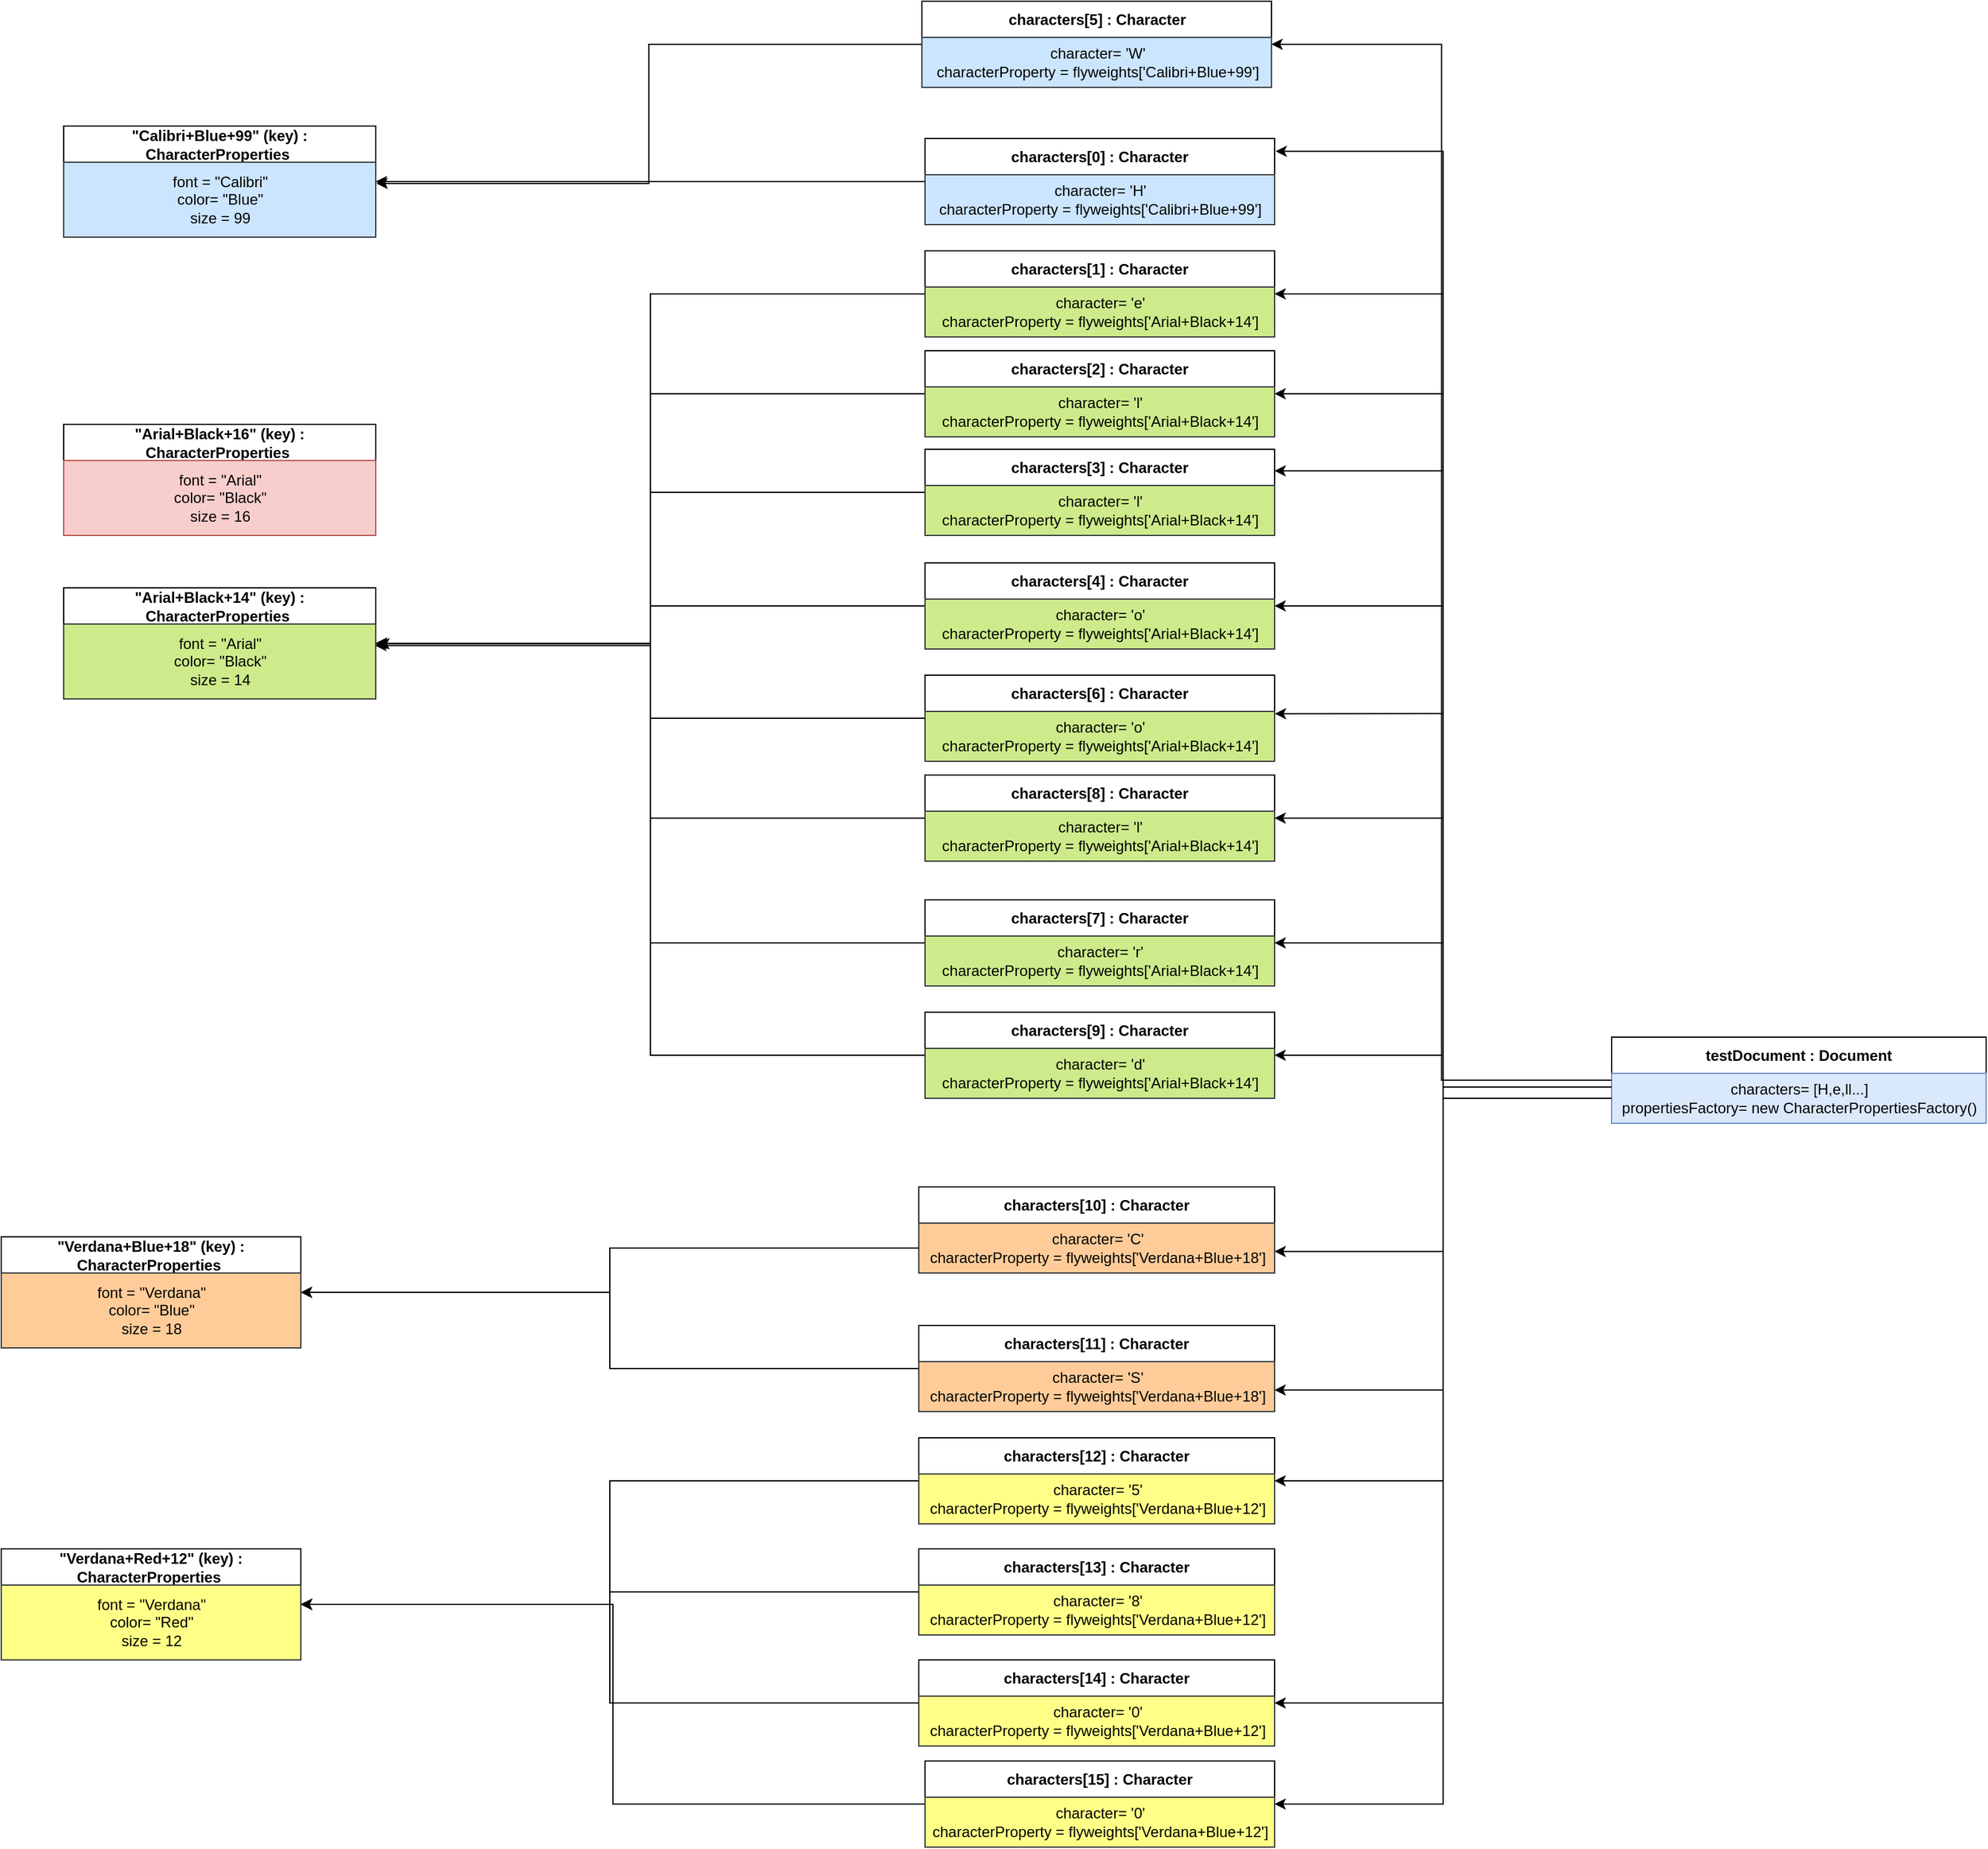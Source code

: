 <mxfile version="24.3.1" type="device">
  <diagram name="Page-1" id="xLCk5NJZpGxzQVCu6BOC">
    <mxGraphModel dx="1050" dy="1630" grid="1" gridSize="10" guides="1" tooltips="1" connect="1" arrows="1" fold="1" page="1" pageScale="1" pageWidth="850" pageHeight="1100" math="0" shadow="0">
      <root>
        <mxCell id="0" />
        <mxCell id="1" parent="0" />
        <mxCell id="_1GHirhnAOrZHXONJtAr-3" value="&quot;Arial+Black+16&quot; (key) : CharacterProperties&amp;nbsp;" style="swimlane;fontStyle=1;align=center;verticalAlign=middle;childLayout=stackLayout;horizontal=1;startSize=29;horizontalStack=0;resizeParent=1;resizeParentMax=0;resizeLast=0;collapsible=0;marginBottom=0;html=1;whiteSpace=wrap;" parent="1" vertex="1">
          <mxGeometry x="80" y="219" width="250" height="89" as="geometry" />
        </mxCell>
        <mxCell id="_1GHirhnAOrZHXONJtAr-6" value="font = &quot;Arial&quot;&lt;br&gt;color= &quot;Black&quot;&lt;br&gt;size = 16" style="text;html=1;align=center;verticalAlign=middle;resizable=0;points=[];autosize=1;fillColor=#f8cecc;strokeColor=#b85450;" parent="_1GHirhnAOrZHXONJtAr-3" vertex="1">
          <mxGeometry y="29" width="250" height="60" as="geometry" />
        </mxCell>
        <mxCell id="_1GHirhnAOrZHXONJtAr-10" value="&quot;Arial+Black+14&quot; (key) : CharacterProperties&amp;nbsp;" style="swimlane;fontStyle=1;align=center;verticalAlign=middle;childLayout=stackLayout;horizontal=1;startSize=29;horizontalStack=0;resizeParent=1;resizeParentMax=0;resizeLast=0;collapsible=0;marginBottom=0;html=1;whiteSpace=wrap;" parent="1" vertex="1">
          <mxGeometry x="80" y="350" width="250" height="89" as="geometry" />
        </mxCell>
        <mxCell id="_1GHirhnAOrZHXONJtAr-11" value="font = &quot;Arial&quot;&lt;br&gt;color= &quot;Black&quot;&lt;br&gt;size = 14" style="text;html=1;align=center;verticalAlign=middle;resizable=0;points=[];autosize=1;fillColor=#cdeb8b;strokeColor=#36393d;" parent="_1GHirhnAOrZHXONJtAr-10" vertex="1">
          <mxGeometry y="29" width="250" height="60" as="geometry" />
        </mxCell>
        <mxCell id="_1GHirhnAOrZHXONJtAr-22" value="&quot;Verdana+Blue+18&quot; (key) : CharacterProperties&amp;nbsp;" style="swimlane;fontStyle=1;align=center;verticalAlign=middle;childLayout=stackLayout;horizontal=1;startSize=29;horizontalStack=0;resizeParent=1;resizeParentMax=0;resizeLast=0;collapsible=0;marginBottom=0;html=1;whiteSpace=wrap;" parent="1" vertex="1">
          <mxGeometry x="30" y="870" width="240" height="89" as="geometry" />
        </mxCell>
        <mxCell id="_1GHirhnAOrZHXONJtAr-23" value="font = &quot;Verdana&quot;&lt;br&gt;color= &quot;Blue&quot;&lt;br&gt;size = 18" style="text;html=1;align=center;verticalAlign=middle;resizable=0;points=[];autosize=1;fillColor=#ffcc99;strokeColor=#36393d;" parent="_1GHirhnAOrZHXONJtAr-22" vertex="1">
          <mxGeometry y="29" width="240" height="60" as="geometry" />
        </mxCell>
        <mxCell id="_1GHirhnAOrZHXONJtAr-27" value="&quot;Verdana+Red+12&quot; (key) : CharacterProperties&amp;nbsp;" style="swimlane;fontStyle=1;align=center;verticalAlign=middle;childLayout=stackLayout;horizontal=1;startSize=29;horizontalStack=0;resizeParent=1;resizeParentMax=0;resizeLast=0;collapsible=0;marginBottom=0;html=1;whiteSpace=wrap;" parent="1" vertex="1">
          <mxGeometry x="30" y="1120" width="240" height="89" as="geometry" />
        </mxCell>
        <mxCell id="_1GHirhnAOrZHXONJtAr-28" value="font = &quot;Verdana&quot;&lt;br&gt;color= &quot;Red&quot;&lt;br&gt;size = 12" style="text;html=1;align=center;verticalAlign=middle;resizable=0;points=[];autosize=1;fillColor=#ffff88;strokeColor=#36393d;" parent="_1GHirhnAOrZHXONJtAr-27" vertex="1">
          <mxGeometry y="29" width="240" height="60" as="geometry" />
        </mxCell>
        <mxCell id="_1GHirhnAOrZHXONJtAr-148" style="edgeStyle=orthogonalEdgeStyle;rounded=0;orthogonalLoop=1;jettySize=auto;html=1;exitX=0;exitY=0.5;exitDx=0;exitDy=0;entryX=1;entryY=0.5;entryDx=0;entryDy=0;" parent="1" source="_1GHirhnAOrZHXONJtAr-34" target="_1GHirhnAOrZHXONJtAr-146" edge="1">
          <mxGeometry relative="1" as="geometry">
            <mxPoint x="350" y="130" as="targetPoint" />
          </mxGeometry>
        </mxCell>
        <mxCell id="_1GHirhnAOrZHXONJtAr-34" value="characters[0] : Character" style="swimlane;fontStyle=1;align=center;verticalAlign=middle;childLayout=stackLayout;horizontal=1;startSize=29;horizontalStack=0;resizeParent=1;resizeParentMax=0;resizeLast=0;collapsible=0;marginBottom=0;html=1;whiteSpace=wrap;" parent="1" vertex="1">
          <mxGeometry x="770" y="-10" width="280" height="69" as="geometry" />
        </mxCell>
        <mxCell id="_1GHirhnAOrZHXONJtAr-35" value="character= &#39;H&#39;&lt;br&gt;characterProperty =&amp;nbsp;flyweights[&#39;Calibri+Blue+99&#39;]" style="text;html=1;align=center;verticalAlign=middle;resizable=0;points=[];autosize=1;fillColor=#cce5ff;strokeColor=#36393d;" parent="_1GHirhnAOrZHXONJtAr-34" vertex="1">
          <mxGeometry y="29" width="280" height="40" as="geometry" />
        </mxCell>
        <mxCell id="_1GHirhnAOrZHXONJtAr-136" style="edgeStyle=orthogonalEdgeStyle;rounded=0;orthogonalLoop=1;jettySize=auto;html=1;entryX=1;entryY=0.5;entryDx=0;entryDy=0;" parent="1" source="_1GHirhnAOrZHXONJtAr-36" target="_1GHirhnAOrZHXONJtAr-10" edge="1">
          <mxGeometry relative="1" as="geometry" />
        </mxCell>
        <mxCell id="_1GHirhnAOrZHXONJtAr-36" value="characters[1] : Character" style="swimlane;fontStyle=1;align=center;verticalAlign=middle;childLayout=stackLayout;horizontal=1;startSize=29;horizontalStack=0;resizeParent=1;resizeParentMax=0;resizeLast=0;collapsible=0;marginBottom=0;html=1;whiteSpace=wrap;" parent="1" vertex="1">
          <mxGeometry x="770" y="80" width="280" height="69" as="geometry" />
        </mxCell>
        <mxCell id="_1GHirhnAOrZHXONJtAr-37" value="character= &#39;e&#39;&lt;br&gt;characterProperty =&amp;nbsp;flyweights[&#39;Arial+Black+14&#39;]" style="text;html=1;align=center;verticalAlign=middle;resizable=0;points=[];autosize=1;fillColor=#cdeb8b;strokeColor=#36393d;" parent="_1GHirhnAOrZHXONJtAr-36" vertex="1">
          <mxGeometry y="29" width="280" height="40" as="geometry" />
        </mxCell>
        <mxCell id="_1GHirhnAOrZHXONJtAr-137" style="edgeStyle=orthogonalEdgeStyle;rounded=0;orthogonalLoop=1;jettySize=auto;html=1;entryX=1;entryY=0.5;entryDx=0;entryDy=0;" parent="1" source="_1GHirhnAOrZHXONJtAr-38" target="_1GHirhnAOrZHXONJtAr-10" edge="1">
          <mxGeometry relative="1" as="geometry" />
        </mxCell>
        <mxCell id="_1GHirhnAOrZHXONJtAr-38" value="characters[2] : Character" style="swimlane;fontStyle=1;align=center;verticalAlign=middle;childLayout=stackLayout;horizontal=1;startSize=29;horizontalStack=0;resizeParent=1;resizeParentMax=0;resizeLast=0;collapsible=0;marginBottom=0;html=1;whiteSpace=wrap;" parent="1" vertex="1">
          <mxGeometry x="770" y="160" width="280" height="69" as="geometry" />
        </mxCell>
        <mxCell id="_1GHirhnAOrZHXONJtAr-39" value="character= &#39;l&#39;&lt;br&gt;characterProperty =&amp;nbsp;flyweights[&#39;Arial+Black+14&#39;]" style="text;html=1;align=center;verticalAlign=middle;resizable=0;points=[];autosize=1;fillColor=#cdeb8b;strokeColor=#36393d;" parent="_1GHirhnAOrZHXONJtAr-38" vertex="1">
          <mxGeometry y="29" width="280" height="40" as="geometry" />
        </mxCell>
        <mxCell id="_1GHirhnAOrZHXONJtAr-138" style="edgeStyle=orthogonalEdgeStyle;rounded=0;orthogonalLoop=1;jettySize=auto;html=1;entryX=0.998;entryY=0.287;entryDx=0;entryDy=0;entryPerimeter=0;" parent="1" source="_1GHirhnAOrZHXONJtAr-40" target="_1GHirhnAOrZHXONJtAr-11" edge="1">
          <mxGeometry relative="1" as="geometry" />
        </mxCell>
        <mxCell id="_1GHirhnAOrZHXONJtAr-40" value="characters[3] : Character" style="swimlane;fontStyle=1;align=center;verticalAlign=middle;childLayout=stackLayout;horizontal=1;startSize=29;horizontalStack=0;resizeParent=1;resizeParentMax=0;resizeLast=0;collapsible=0;marginBottom=0;html=1;whiteSpace=wrap;" parent="1" vertex="1">
          <mxGeometry x="770" y="239" width="280" height="69" as="geometry" />
        </mxCell>
        <mxCell id="_1GHirhnAOrZHXONJtAr-41" value="character= &#39;l&#39;&lt;br&gt;characterProperty =&amp;nbsp;flyweights[&#39;Arial+Black+14&#39;]" style="text;html=1;align=center;verticalAlign=middle;resizable=0;points=[];autosize=1;fillColor=#cdeb8b;strokeColor=#36393d;" parent="_1GHirhnAOrZHXONJtAr-40" vertex="1">
          <mxGeometry y="29" width="280" height="40" as="geometry" />
        </mxCell>
        <mxCell id="_1GHirhnAOrZHXONJtAr-141" style="edgeStyle=orthogonalEdgeStyle;rounded=0;orthogonalLoop=1;jettySize=auto;html=1;entryX=1;entryY=0.5;entryDx=0;entryDy=0;" parent="1" source="_1GHirhnAOrZHXONJtAr-43" target="_1GHirhnAOrZHXONJtAr-10" edge="1">
          <mxGeometry relative="1" as="geometry" />
        </mxCell>
        <mxCell id="_1GHirhnAOrZHXONJtAr-43" value="characters[4] : Character" style="swimlane;fontStyle=1;align=center;verticalAlign=middle;childLayout=stackLayout;horizontal=1;startSize=29;horizontalStack=0;resizeParent=1;resizeParentMax=0;resizeLast=0;collapsible=0;marginBottom=0;html=1;whiteSpace=wrap;" parent="1" vertex="1">
          <mxGeometry x="770" y="330" width="280" height="69" as="geometry" />
        </mxCell>
        <mxCell id="_1GHirhnAOrZHXONJtAr-44" value="character= &#39;o&#39;&lt;br&gt;characterProperty =&amp;nbsp;flyweights[&#39;Arial+Black+14&#39;]" style="text;html=1;align=center;verticalAlign=middle;resizable=0;points=[];autosize=1;fillColor=#cdeb8b;strokeColor=#36393d;" parent="_1GHirhnAOrZHXONJtAr-43" vertex="1">
          <mxGeometry y="29" width="280" height="40" as="geometry" />
        </mxCell>
        <mxCell id="_1GHirhnAOrZHXONJtAr-135" style="edgeStyle=orthogonalEdgeStyle;rounded=0;orthogonalLoop=1;jettySize=auto;html=1;entryX=1.002;entryY=0.284;entryDx=0;entryDy=0;entryPerimeter=0;" parent="1" source="_1GHirhnAOrZHXONJtAr-46" target="_1GHirhnAOrZHXONJtAr-147" edge="1">
          <mxGeometry relative="1" as="geometry">
            <mxPoint x="340" y="140" as="targetPoint" />
          </mxGeometry>
        </mxCell>
        <mxCell id="_1GHirhnAOrZHXONJtAr-46" value="characters[5] : Character" style="swimlane;fontStyle=1;align=center;verticalAlign=middle;childLayout=stackLayout;horizontal=1;startSize=29;horizontalStack=0;resizeParent=1;resizeParentMax=0;resizeLast=0;collapsible=0;marginBottom=0;html=1;whiteSpace=wrap;" parent="1" vertex="1">
          <mxGeometry x="767.5" y="-120" width="280" height="69" as="geometry" />
        </mxCell>
        <mxCell id="_1GHirhnAOrZHXONJtAr-47" value="character= &#39;W&#39;&lt;br&gt;characterProperty =&amp;nbsp;flyweights[&#39;Calibri+Blue+99&#39;]" style="text;html=1;align=center;verticalAlign=middle;resizable=0;points=[];autosize=1;fillColor=#cce5ff;strokeColor=#36393d;" parent="_1GHirhnAOrZHXONJtAr-46" vertex="1">
          <mxGeometry y="29" width="280" height="40" as="geometry" />
        </mxCell>
        <mxCell id="_1GHirhnAOrZHXONJtAr-49" value="characters[6] : Character" style="swimlane;fontStyle=1;align=center;verticalAlign=middle;childLayout=stackLayout;horizontal=1;startSize=29;horizontalStack=0;resizeParent=1;resizeParentMax=0;resizeLast=0;collapsible=0;marginBottom=0;html=1;whiteSpace=wrap;" parent="1" vertex="1">
          <mxGeometry x="770" y="420" width="280" height="69" as="geometry" />
        </mxCell>
        <mxCell id="_1GHirhnAOrZHXONJtAr-50" value="character= &#39;o&#39;&lt;br&gt;characterProperty =&amp;nbsp;flyweights[&#39;Arial+Black+14&#39;]" style="text;html=1;align=center;verticalAlign=middle;resizable=0;points=[];autosize=1;fillColor=#cdeb8b;strokeColor=#36393d;" parent="_1GHirhnAOrZHXONJtAr-49" vertex="1">
          <mxGeometry y="29" width="280" height="40" as="geometry" />
        </mxCell>
        <mxCell id="kpd9LWhA9OYj3ZhRl94p-16" style="edgeStyle=orthogonalEdgeStyle;rounded=0;orthogonalLoop=1;jettySize=auto;html=1;entryX=1;entryY=0.5;entryDx=0;entryDy=0;" parent="1" source="_1GHirhnAOrZHXONJtAr-51" target="_1GHirhnAOrZHXONJtAr-10" edge="1">
          <mxGeometry relative="1" as="geometry" />
        </mxCell>
        <mxCell id="_1GHirhnAOrZHXONJtAr-51" value="characters[7] : Character" style="swimlane;fontStyle=1;align=center;verticalAlign=middle;childLayout=stackLayout;horizontal=1;startSize=29;horizontalStack=0;resizeParent=1;resizeParentMax=0;resizeLast=0;collapsible=0;marginBottom=0;html=1;whiteSpace=wrap;" parent="1" vertex="1">
          <mxGeometry x="770" y="600" width="280" height="69" as="geometry" />
        </mxCell>
        <mxCell id="_1GHirhnAOrZHXONJtAr-52" value="character= &#39;r&#39;&lt;br&gt;characterProperty =&amp;nbsp;flyweights[&#39;Arial+Black+14&#39;]" style="text;html=1;align=center;verticalAlign=middle;resizable=0;points=[];autosize=1;fillColor=#cdeb8b;strokeColor=#36393d;" parent="_1GHirhnAOrZHXONJtAr-51" vertex="1">
          <mxGeometry y="29" width="280" height="40" as="geometry" />
        </mxCell>
        <mxCell id="kpd9LWhA9OYj3ZhRl94p-14" style="edgeStyle=orthogonalEdgeStyle;rounded=0;orthogonalLoop=1;jettySize=auto;html=1;entryX=1;entryY=0.5;entryDx=0;entryDy=0;" parent="1" source="_1GHirhnAOrZHXONJtAr-55" target="_1GHirhnAOrZHXONJtAr-10" edge="1">
          <mxGeometry relative="1" as="geometry" />
        </mxCell>
        <mxCell id="_1GHirhnAOrZHXONJtAr-55" value="characters[9] : Character" style="swimlane;fontStyle=1;align=center;verticalAlign=middle;childLayout=stackLayout;horizontal=1;startSize=29;horizontalStack=0;resizeParent=1;resizeParentMax=0;resizeLast=0;collapsible=0;marginBottom=0;html=1;whiteSpace=wrap;" parent="1" vertex="1">
          <mxGeometry x="770" y="690" width="280" height="69" as="geometry" />
        </mxCell>
        <mxCell id="_1GHirhnAOrZHXONJtAr-56" value="character= &#39;d&#39;&lt;br&gt;characterProperty =&amp;nbsp;flyweights[&#39;Arial+Black+14&#39;]" style="text;html=1;align=center;verticalAlign=middle;resizable=0;points=[];autosize=1;fillColor=#cdeb8b;strokeColor=#36393d;" parent="_1GHirhnAOrZHXONJtAr-55" vertex="1">
          <mxGeometry y="29" width="280" height="40" as="geometry" />
        </mxCell>
        <mxCell id="_1GHirhnAOrZHXONJtAr-57" value="characters[10] : Character" style="swimlane;fontStyle=1;align=center;verticalAlign=middle;childLayout=stackLayout;horizontal=1;startSize=29;horizontalStack=0;resizeParent=1;resizeParentMax=0;resizeLast=0;collapsible=0;marginBottom=0;html=1;whiteSpace=wrap;" parent="1" vertex="1">
          <mxGeometry x="765" y="830" width="285" height="69" as="geometry" />
        </mxCell>
        <mxCell id="_1GHirhnAOrZHXONJtAr-58" value="character= &#39;C&#39;&lt;br&gt;characterProperty =&amp;nbsp;flyweights[&#39;Verdana+Blue+18&#39;]" style="text;html=1;align=center;verticalAlign=middle;resizable=0;points=[];autosize=1;fillColor=#ffcc99;strokeColor=#36393d;" parent="_1GHirhnAOrZHXONJtAr-57" vertex="1">
          <mxGeometry y="29" width="285" height="40" as="geometry" />
        </mxCell>
        <mxCell id="_1GHirhnAOrZHXONJtAr-132" style="edgeStyle=orthogonalEdgeStyle;rounded=0;orthogonalLoop=1;jettySize=auto;html=1;entryX=1;entryY=0.5;entryDx=0;entryDy=0;" parent="1" source="_1GHirhnAOrZHXONJtAr-59" target="_1GHirhnAOrZHXONJtAr-22" edge="1">
          <mxGeometry relative="1" as="geometry" />
        </mxCell>
        <mxCell id="_1GHirhnAOrZHXONJtAr-59" value="characters[11] : Character" style="swimlane;fontStyle=1;align=center;verticalAlign=middle;childLayout=stackLayout;horizontal=1;startSize=29;horizontalStack=0;resizeParent=1;resizeParentMax=0;resizeLast=0;collapsible=0;marginBottom=0;html=1;whiteSpace=wrap;" parent="1" vertex="1">
          <mxGeometry x="765" y="941" width="285" height="69" as="geometry" />
        </mxCell>
        <mxCell id="_1GHirhnAOrZHXONJtAr-60" value="character= &#39;S&#39;&lt;br&gt;characterProperty =&amp;nbsp;flyweights[&#39;Verdana+Blue+18&#39;]" style="text;html=1;align=center;verticalAlign=middle;resizable=0;points=[];autosize=1;fillColor=#ffcc99;strokeColor=#36393d;" parent="_1GHirhnAOrZHXONJtAr-59" vertex="1">
          <mxGeometry y="29" width="285" height="40" as="geometry" />
        </mxCell>
        <mxCell id="_1GHirhnAOrZHXONJtAr-128" style="edgeStyle=orthogonalEdgeStyle;rounded=0;orthogonalLoop=1;jettySize=auto;html=1;entryX=1;entryY=0.5;entryDx=0;entryDy=0;" parent="1" source="_1GHirhnAOrZHXONJtAr-61" target="_1GHirhnAOrZHXONJtAr-27" edge="1">
          <mxGeometry relative="1" as="geometry" />
        </mxCell>
        <mxCell id="_1GHirhnAOrZHXONJtAr-61" value="characters[12] : Character" style="swimlane;fontStyle=1;align=center;verticalAlign=middle;childLayout=stackLayout;horizontal=1;startSize=29;horizontalStack=0;resizeParent=1;resizeParentMax=0;resizeLast=0;collapsible=0;marginBottom=0;html=1;whiteSpace=wrap;" parent="1" vertex="1">
          <mxGeometry x="765" y="1031" width="285" height="69" as="geometry" />
        </mxCell>
        <mxCell id="_1GHirhnAOrZHXONJtAr-62" value="character= &#39;5&#39;&lt;br&gt;characterProperty =&amp;nbsp;flyweights[&#39;Verdana+Blue+12&#39;]" style="text;html=1;align=center;verticalAlign=middle;resizable=0;points=[];autosize=1;fillColor=#ffff88;strokeColor=#36393d;" parent="_1GHirhnAOrZHXONJtAr-61" vertex="1">
          <mxGeometry y="29" width="285" height="40" as="geometry" />
        </mxCell>
        <mxCell id="_1GHirhnAOrZHXONJtAr-129" style="edgeStyle=orthogonalEdgeStyle;rounded=0;orthogonalLoop=1;jettySize=auto;html=1;exitX=0;exitY=0.5;exitDx=0;exitDy=0;entryX=1;entryY=0.5;entryDx=0;entryDy=0;" parent="1" source="_1GHirhnAOrZHXONJtAr-63" target="_1GHirhnAOrZHXONJtAr-27" edge="1">
          <mxGeometry relative="1" as="geometry" />
        </mxCell>
        <mxCell id="_1GHirhnAOrZHXONJtAr-63" value="characters[13] : Character" style="swimlane;fontStyle=1;align=center;verticalAlign=middle;childLayout=stackLayout;horizontal=1;startSize=29;horizontalStack=0;resizeParent=1;resizeParentMax=0;resizeLast=0;collapsible=0;marginBottom=0;html=1;whiteSpace=wrap;" parent="1" vertex="1">
          <mxGeometry x="765" y="1120" width="285" height="69" as="geometry" />
        </mxCell>
        <mxCell id="_1GHirhnAOrZHXONJtAr-64" value="character= &#39;8&#39;&lt;br&gt;characterProperty =&amp;nbsp;flyweights[&#39;Verdana+Blue+12&#39;]" style="text;html=1;align=center;verticalAlign=middle;resizable=0;points=[];autosize=1;fillColor=#ffff88;strokeColor=#36393d;" parent="_1GHirhnAOrZHXONJtAr-63" vertex="1">
          <mxGeometry y="29" width="285" height="40" as="geometry" />
        </mxCell>
        <mxCell id="_1GHirhnAOrZHXONJtAr-130" style="edgeStyle=orthogonalEdgeStyle;rounded=0;orthogonalLoop=1;jettySize=auto;html=1;entryX=1;entryY=0.5;entryDx=0;entryDy=0;" parent="1" source="_1GHirhnAOrZHXONJtAr-65" target="_1GHirhnAOrZHXONJtAr-27" edge="1">
          <mxGeometry relative="1" as="geometry" />
        </mxCell>
        <mxCell id="_1GHirhnAOrZHXONJtAr-65" value="characters[14] : Character" style="swimlane;fontStyle=1;align=center;verticalAlign=middle;childLayout=stackLayout;horizontal=1;startSize=29;horizontalStack=0;resizeParent=1;resizeParentMax=0;resizeLast=0;collapsible=0;marginBottom=0;html=1;whiteSpace=wrap;" parent="1" vertex="1">
          <mxGeometry x="765" y="1209" width="285" height="69" as="geometry" />
        </mxCell>
        <mxCell id="_1GHirhnAOrZHXONJtAr-66" value="character= &#39;0&#39;&lt;br&gt;characterProperty =&amp;nbsp;flyweights[&#39;Verdana+Blue+12&#39;]" style="text;html=1;align=center;verticalAlign=middle;resizable=0;points=[];autosize=1;fillColor=#ffff88;strokeColor=#36393d;" parent="_1GHirhnAOrZHXONJtAr-65" vertex="1">
          <mxGeometry y="29" width="285" height="40" as="geometry" />
        </mxCell>
        <mxCell id="_1GHirhnAOrZHXONJtAr-131" style="edgeStyle=orthogonalEdgeStyle;rounded=0;orthogonalLoop=1;jettySize=auto;html=1;entryX=1;entryY=0.5;entryDx=0;entryDy=0;" parent="1" source="_1GHirhnAOrZHXONJtAr-67" target="_1GHirhnAOrZHXONJtAr-27" edge="1">
          <mxGeometry relative="1" as="geometry" />
        </mxCell>
        <mxCell id="_1GHirhnAOrZHXONJtAr-67" value="characters[15] : Character" style="swimlane;fontStyle=1;align=center;verticalAlign=middle;childLayout=stackLayout;horizontal=1;startSize=29;horizontalStack=0;resizeParent=1;resizeParentMax=0;resizeLast=0;collapsible=0;marginBottom=0;html=1;whiteSpace=wrap;" parent="1" vertex="1">
          <mxGeometry x="770" y="1290" width="280" height="69" as="geometry" />
        </mxCell>
        <mxCell id="_1GHirhnAOrZHXONJtAr-68" value="character= &#39;0&#39;&lt;br&gt;characterProperty =&amp;nbsp;flyweights[&#39;Verdana+Blue+12&#39;]" style="text;html=1;align=center;verticalAlign=middle;resizable=0;points=[];autosize=1;fillColor=#ffff88;strokeColor=#36393d;" parent="_1GHirhnAOrZHXONJtAr-67" vertex="1">
          <mxGeometry y="29" width="280" height="40" as="geometry" />
        </mxCell>
        <mxCell id="_1GHirhnAOrZHXONJtAr-139" style="edgeStyle=orthogonalEdgeStyle;rounded=0;orthogonalLoop=1;jettySize=auto;html=1;entryX=1;entryY=0.5;entryDx=0;entryDy=0;" parent="1" source="_1GHirhnAOrZHXONJtAr-83" target="_1GHirhnAOrZHXONJtAr-10" edge="1">
          <mxGeometry relative="1" as="geometry" />
        </mxCell>
        <mxCell id="_1GHirhnAOrZHXONJtAr-83" value="characters[8] : Character" style="swimlane;fontStyle=1;align=center;verticalAlign=middle;childLayout=stackLayout;horizontal=1;startSize=29;horizontalStack=0;resizeParent=1;resizeParentMax=0;resizeLast=0;collapsible=0;marginBottom=0;html=1;whiteSpace=wrap;" parent="1" vertex="1">
          <mxGeometry x="770" y="500" width="280" height="69" as="geometry" />
        </mxCell>
        <mxCell id="_1GHirhnAOrZHXONJtAr-84" value="character= &#39;l&#39;&lt;br&gt;characterProperty =&amp;nbsp;flyweights[&#39;Arial+Black+14&#39;]" style="text;html=1;align=center;verticalAlign=middle;resizable=0;points=[];autosize=1;fillColor=#cdeb8b;strokeColor=#36393d;" parent="_1GHirhnAOrZHXONJtAr-83" vertex="1">
          <mxGeometry y="29" width="280" height="40" as="geometry" />
        </mxCell>
        <mxCell id="_1GHirhnAOrZHXONJtAr-109" style="edgeStyle=orthogonalEdgeStyle;rounded=0;orthogonalLoop=1;jettySize=auto;html=1;entryX=1;entryY=0.5;entryDx=0;entryDy=0;" parent="1" source="_1GHirhnAOrZHXONJtAr-98" target="_1GHirhnAOrZHXONJtAr-46" edge="1">
          <mxGeometry relative="1" as="geometry" />
        </mxCell>
        <mxCell id="_1GHirhnAOrZHXONJtAr-110" style="edgeStyle=orthogonalEdgeStyle;rounded=0;orthogonalLoop=1;jettySize=auto;html=1;entryX=1;entryY=0.5;entryDx=0;entryDy=0;" parent="1" source="_1GHirhnAOrZHXONJtAr-98" target="_1GHirhnAOrZHXONJtAr-51" edge="1">
          <mxGeometry relative="1" as="geometry" />
        </mxCell>
        <mxCell id="_1GHirhnAOrZHXONJtAr-112" style="edgeStyle=orthogonalEdgeStyle;rounded=0;orthogonalLoop=1;jettySize=auto;html=1;entryX=1;entryY=0.75;entryDx=0;entryDy=0;" parent="1" source="_1GHirhnAOrZHXONJtAr-98" target="_1GHirhnAOrZHXONJtAr-57" edge="1">
          <mxGeometry relative="1" as="geometry" />
        </mxCell>
        <mxCell id="_1GHirhnAOrZHXONJtAr-113" style="edgeStyle=orthogonalEdgeStyle;rounded=0;orthogonalLoop=1;jettySize=auto;html=1;entryX=1;entryY=0.75;entryDx=0;entryDy=0;" parent="1" source="_1GHirhnAOrZHXONJtAr-98" target="_1GHirhnAOrZHXONJtAr-59" edge="1">
          <mxGeometry relative="1" as="geometry" />
        </mxCell>
        <mxCell id="_1GHirhnAOrZHXONJtAr-114" style="edgeStyle=orthogonalEdgeStyle;rounded=0;orthogonalLoop=1;jettySize=auto;html=1;entryX=1;entryY=0.5;entryDx=0;entryDy=0;" parent="1" source="_1GHirhnAOrZHXONJtAr-98" target="_1GHirhnAOrZHXONJtAr-61" edge="1">
          <mxGeometry relative="1" as="geometry" />
        </mxCell>
        <mxCell id="_1GHirhnAOrZHXONJtAr-116" style="edgeStyle=orthogonalEdgeStyle;rounded=0;orthogonalLoop=1;jettySize=auto;html=1;entryX=1;entryY=0.5;entryDx=0;entryDy=0;" parent="1" source="_1GHirhnAOrZHXONJtAr-98" target="_1GHirhnAOrZHXONJtAr-65" edge="1">
          <mxGeometry relative="1" as="geometry" />
        </mxCell>
        <mxCell id="_1GHirhnAOrZHXONJtAr-120" style="edgeStyle=orthogonalEdgeStyle;rounded=0;orthogonalLoop=1;jettySize=auto;html=1;entryX=1;entryY=0.25;entryDx=0;entryDy=0;" parent="1" source="_1GHirhnAOrZHXONJtAr-98" target="_1GHirhnAOrZHXONJtAr-40" edge="1">
          <mxGeometry relative="1" as="geometry" />
        </mxCell>
        <mxCell id="_1GHirhnAOrZHXONJtAr-122" style="edgeStyle=orthogonalEdgeStyle;rounded=0;orthogonalLoop=1;jettySize=auto;html=1;entryX=1;entryY=0.5;entryDx=0;entryDy=0;" parent="1" source="_1GHirhnAOrZHXONJtAr-98" target="_1GHirhnAOrZHXONJtAr-83" edge="1">
          <mxGeometry relative="1" as="geometry" />
        </mxCell>
        <mxCell id="_1GHirhnAOrZHXONJtAr-123" style="edgeStyle=orthogonalEdgeStyle;rounded=0;orthogonalLoop=1;jettySize=auto;html=1;entryX=1.001;entryY=0.046;entryDx=0;entryDy=0;entryPerimeter=0;" parent="1" source="_1GHirhnAOrZHXONJtAr-98" target="_1GHirhnAOrZHXONJtAr-50" edge="1">
          <mxGeometry relative="1" as="geometry" />
        </mxCell>
        <mxCell id="_1GHirhnAOrZHXONJtAr-124" style="edgeStyle=orthogonalEdgeStyle;rounded=0;orthogonalLoop=1;jettySize=auto;html=1;entryX=1;entryY=0.5;entryDx=0;entryDy=0;" parent="1" source="_1GHirhnAOrZHXONJtAr-98" target="_1GHirhnAOrZHXONJtAr-43" edge="1">
          <mxGeometry relative="1" as="geometry" />
        </mxCell>
        <mxCell id="kpd9LWhA9OYj3ZhRl94p-6" style="edgeStyle=orthogonalEdgeStyle;rounded=0;orthogonalLoop=1;jettySize=auto;html=1;exitX=0;exitY=0.5;exitDx=0;exitDy=0;entryX=1;entryY=0.5;entryDx=0;entryDy=0;" parent="1" source="_1GHirhnAOrZHXONJtAr-98" target="_1GHirhnAOrZHXONJtAr-36" edge="1">
          <mxGeometry relative="1" as="geometry" />
        </mxCell>
        <mxCell id="_1GHirhnAOrZHXONJtAr-98" value="testDocument : Document" style="swimlane;fontStyle=1;align=center;verticalAlign=middle;childLayout=stackLayout;horizontal=1;startSize=29;horizontalStack=0;resizeParent=1;resizeParentMax=0;resizeLast=0;collapsible=0;marginBottom=0;html=1;whiteSpace=wrap;" parent="1" vertex="1">
          <mxGeometry x="1320" y="710" width="300" height="69" as="geometry" />
        </mxCell>
        <mxCell id="_1GHirhnAOrZHXONJtAr-99" value="characters= [H,e,ll...]&lt;br&gt;propertiesFactory= new&amp;nbsp;CharacterPropertiesFactory()" style="text;html=1;align=center;verticalAlign=middle;resizable=0;points=[];autosize=1;fillColor=#dae8fc;strokeColor=#6c8ebf;" parent="_1GHirhnAOrZHXONJtAr-98" vertex="1">
          <mxGeometry y="29" width="300" height="40" as="geometry" />
        </mxCell>
        <mxCell id="_1GHirhnAOrZHXONJtAr-111" style="edgeStyle=orthogonalEdgeStyle;rounded=0;orthogonalLoop=1;jettySize=auto;html=1;entryX=1;entryY=0.5;entryDx=0;entryDy=0;" parent="1" source="_1GHirhnAOrZHXONJtAr-99" target="_1GHirhnAOrZHXONJtAr-55" edge="1">
          <mxGeometry relative="1" as="geometry" />
        </mxCell>
        <mxCell id="_1GHirhnAOrZHXONJtAr-119" style="edgeStyle=orthogonalEdgeStyle;rounded=0;orthogonalLoop=1;jettySize=auto;html=1;entryX=1;entryY=0.5;entryDx=0;entryDy=0;" parent="1" source="_1GHirhnAOrZHXONJtAr-99" target="_1GHirhnAOrZHXONJtAr-38" edge="1">
          <mxGeometry relative="1" as="geometry">
            <Array as="points">
              <mxPoint x="1185" y="750" />
              <mxPoint x="1185" y="195" />
            </Array>
          </mxGeometry>
        </mxCell>
        <mxCell id="_1GHirhnAOrZHXONJtAr-133" style="edgeStyle=orthogonalEdgeStyle;rounded=0;orthogonalLoop=1;jettySize=auto;html=1;entryX=1;entryY=0.5;entryDx=0;entryDy=0;" parent="1" source="_1GHirhnAOrZHXONJtAr-58" target="_1GHirhnAOrZHXONJtAr-22" edge="1">
          <mxGeometry relative="1" as="geometry" />
        </mxCell>
        <mxCell id="_1GHirhnAOrZHXONJtAr-146" value="&quot;Calibri+Blue+99&quot; (key) : CharacterProperties&amp;nbsp;" style="swimlane;fontStyle=1;align=center;verticalAlign=middle;childLayout=stackLayout;horizontal=1;startSize=29;horizontalStack=0;resizeParent=1;resizeParentMax=0;resizeLast=0;collapsible=0;marginBottom=0;html=1;whiteSpace=wrap;" parent="1" vertex="1">
          <mxGeometry x="80" y="-20" width="250" height="89" as="geometry" />
        </mxCell>
        <mxCell id="_1GHirhnAOrZHXONJtAr-147" value="font = &quot;Calibri&quot;&lt;br&gt;color= &quot;Blue&quot;&lt;br&gt;size = 99" style="text;html=1;align=center;verticalAlign=middle;resizable=0;points=[];autosize=1;fillColor=#cce5ff;strokeColor=#36393d;" parent="_1GHirhnAOrZHXONJtAr-146" vertex="1">
          <mxGeometry y="29" width="250" height="60" as="geometry" />
        </mxCell>
        <mxCell id="kpd9LWhA9OYj3ZhRl94p-7" style="edgeStyle=orthogonalEdgeStyle;rounded=0;orthogonalLoop=1;jettySize=auto;html=1;entryX=1.003;entryY=0.148;entryDx=0;entryDy=0;entryPerimeter=0;" parent="1" source="_1GHirhnAOrZHXONJtAr-98" target="_1GHirhnAOrZHXONJtAr-34" edge="1">
          <mxGeometry relative="1" as="geometry" />
        </mxCell>
        <mxCell id="kpd9LWhA9OYj3ZhRl94p-10" style="edgeStyle=orthogonalEdgeStyle;rounded=0;orthogonalLoop=1;jettySize=auto;html=1;entryX=1;entryY=0.5;entryDx=0;entryDy=0;" parent="1" source="_1GHirhnAOrZHXONJtAr-99" target="_1GHirhnAOrZHXONJtAr-67" edge="1">
          <mxGeometry relative="1" as="geometry" />
        </mxCell>
        <mxCell id="kpd9LWhA9OYj3ZhRl94p-13" style="edgeStyle=orthogonalEdgeStyle;rounded=0;orthogonalLoop=1;jettySize=auto;html=1;entryX=1.008;entryY=0.263;entryDx=0;entryDy=0;entryPerimeter=0;" parent="1" source="_1GHirhnAOrZHXONJtAr-49" target="_1GHirhnAOrZHXONJtAr-11" edge="1">
          <mxGeometry relative="1" as="geometry" />
        </mxCell>
      </root>
    </mxGraphModel>
  </diagram>
</mxfile>

